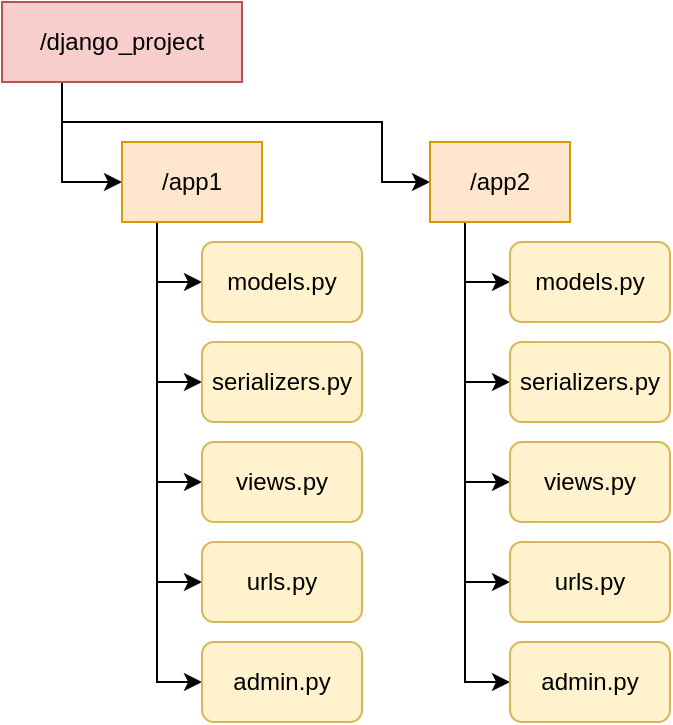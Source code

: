 <mxfile version="27.1.0">
  <diagram name="Page-1" id="dV4gOR_IBtZmmg_PkJwF">
    <mxGraphModel dx="1426" dy="758" grid="1" gridSize="10" guides="1" tooltips="1" connect="1" arrows="1" fold="1" page="1" pageScale="1" pageWidth="827" pageHeight="1169" math="0" shadow="0">
      <root>
        <mxCell id="0" />
        <mxCell id="1" parent="0" />
        <mxCell id="SCQOQ3xM6eZPDDU1Whtt-4" style="edgeStyle=orthogonalEdgeStyle;rounded=0;orthogonalLoop=1;jettySize=auto;html=1;exitX=0.25;exitY=1;exitDx=0;exitDy=0;entryX=0;entryY=0.5;entryDx=0;entryDy=0;" edge="1" parent="1" source="SCQOQ3xM6eZPDDU1Whtt-1" target="SCQOQ3xM6eZPDDU1Whtt-3">
          <mxGeometry relative="1" as="geometry" />
        </mxCell>
        <mxCell id="SCQOQ3xM6eZPDDU1Whtt-49" style="edgeStyle=orthogonalEdgeStyle;rounded=0;orthogonalLoop=1;jettySize=auto;html=1;exitX=0.25;exitY=1;exitDx=0;exitDy=0;entryX=0;entryY=0.5;entryDx=0;entryDy=0;" edge="1" parent="1" source="SCQOQ3xM6eZPDDU1Whtt-1" target="SCQOQ3xM6eZPDDU1Whtt-37">
          <mxGeometry relative="1" as="geometry">
            <Array as="points">
              <mxPoint x="230" y="100" />
              <mxPoint x="390" y="100" />
              <mxPoint x="390" y="130" />
            </Array>
          </mxGeometry>
        </mxCell>
        <mxCell id="SCQOQ3xM6eZPDDU1Whtt-1" value="/django_project" style="rounded=0;whiteSpace=wrap;html=1;fillColor=#f8cecc;strokeColor=#b85450;" vertex="1" parent="1">
          <mxGeometry x="200" y="40" width="120" height="40" as="geometry" />
        </mxCell>
        <mxCell id="SCQOQ3xM6eZPDDU1Whtt-30" style="edgeStyle=orthogonalEdgeStyle;rounded=0;orthogonalLoop=1;jettySize=auto;html=1;exitX=0.25;exitY=1;exitDx=0;exitDy=0;entryX=0;entryY=0.5;entryDx=0;entryDy=0;" edge="1" parent="1" source="SCQOQ3xM6eZPDDU1Whtt-3" target="SCQOQ3xM6eZPDDU1Whtt-7">
          <mxGeometry relative="1" as="geometry">
            <Array as="points">
              <mxPoint x="278" y="180" />
            </Array>
          </mxGeometry>
        </mxCell>
        <mxCell id="SCQOQ3xM6eZPDDU1Whtt-31" style="edgeStyle=orthogonalEdgeStyle;rounded=0;orthogonalLoop=1;jettySize=auto;html=1;exitX=0.25;exitY=1;exitDx=0;exitDy=0;entryX=0;entryY=0.5;entryDx=0;entryDy=0;" edge="1" parent="1" source="SCQOQ3xM6eZPDDU1Whtt-3" target="SCQOQ3xM6eZPDDU1Whtt-8">
          <mxGeometry relative="1" as="geometry" />
        </mxCell>
        <mxCell id="SCQOQ3xM6eZPDDU1Whtt-32" style="edgeStyle=orthogonalEdgeStyle;rounded=0;orthogonalLoop=1;jettySize=auto;html=1;exitX=0.25;exitY=1;exitDx=0;exitDy=0;entryX=0;entryY=0.5;entryDx=0;entryDy=0;" edge="1" parent="1" source="SCQOQ3xM6eZPDDU1Whtt-3" target="SCQOQ3xM6eZPDDU1Whtt-9">
          <mxGeometry relative="1" as="geometry" />
        </mxCell>
        <mxCell id="SCQOQ3xM6eZPDDU1Whtt-33" style="edgeStyle=orthogonalEdgeStyle;rounded=0;orthogonalLoop=1;jettySize=auto;html=1;exitX=0.25;exitY=1;exitDx=0;exitDy=0;entryX=0;entryY=0.5;entryDx=0;entryDy=0;" edge="1" parent="1" source="SCQOQ3xM6eZPDDU1Whtt-3" target="SCQOQ3xM6eZPDDU1Whtt-10">
          <mxGeometry relative="1" as="geometry" />
        </mxCell>
        <mxCell id="SCQOQ3xM6eZPDDU1Whtt-34" style="edgeStyle=orthogonalEdgeStyle;rounded=0;orthogonalLoop=1;jettySize=auto;html=1;exitX=0.25;exitY=1;exitDx=0;exitDy=0;entryX=0;entryY=0.5;entryDx=0;entryDy=0;" edge="1" parent="1" source="SCQOQ3xM6eZPDDU1Whtt-3" target="SCQOQ3xM6eZPDDU1Whtt-11">
          <mxGeometry relative="1" as="geometry" />
        </mxCell>
        <mxCell id="SCQOQ3xM6eZPDDU1Whtt-3" value="/app1" style="rounded=0;whiteSpace=wrap;html=1;fillColor=#ffe6cc;strokeColor=#d79b00;" vertex="1" parent="1">
          <mxGeometry x="260" y="110" width="70" height="40" as="geometry" />
        </mxCell>
        <mxCell id="SCQOQ3xM6eZPDDU1Whtt-7" value="models.py" style="rounded=1;whiteSpace=wrap;html=1;fillColor=#fff2cc;strokeColor=#d6b656;" vertex="1" parent="1">
          <mxGeometry x="300" y="160" width="80" height="40" as="geometry" />
        </mxCell>
        <mxCell id="SCQOQ3xM6eZPDDU1Whtt-8" value="serializers.py" style="rounded=1;whiteSpace=wrap;html=1;fillColor=#fff2cc;strokeColor=#d6b656;" vertex="1" parent="1">
          <mxGeometry x="300" y="210" width="80" height="40" as="geometry" />
        </mxCell>
        <mxCell id="SCQOQ3xM6eZPDDU1Whtt-9" value="views.py" style="rounded=1;whiteSpace=wrap;html=1;fillColor=#fff2cc;strokeColor=#d6b656;" vertex="1" parent="1">
          <mxGeometry x="300" y="260" width="80" height="40" as="geometry" />
        </mxCell>
        <mxCell id="SCQOQ3xM6eZPDDU1Whtt-10" value="urls.py" style="rounded=1;whiteSpace=wrap;html=1;fillColor=#fff2cc;strokeColor=#d6b656;" vertex="1" parent="1">
          <mxGeometry x="300" y="310" width="80" height="40" as="geometry" />
        </mxCell>
        <mxCell id="SCQOQ3xM6eZPDDU1Whtt-11" value="admin.py" style="rounded=1;whiteSpace=wrap;html=1;fillColor=#fff2cc;strokeColor=#d6b656;" vertex="1" parent="1">
          <mxGeometry x="300" y="360" width="80" height="40" as="geometry" />
        </mxCell>
        <mxCell id="SCQOQ3xM6eZPDDU1Whtt-51" style="edgeStyle=orthogonalEdgeStyle;rounded=0;orthogonalLoop=1;jettySize=auto;html=1;exitX=0.25;exitY=1;exitDx=0;exitDy=0;entryX=0;entryY=0.5;entryDx=0;entryDy=0;" edge="1" parent="1" source="SCQOQ3xM6eZPDDU1Whtt-37" target="SCQOQ3xM6eZPDDU1Whtt-42">
          <mxGeometry relative="1" as="geometry" />
        </mxCell>
        <mxCell id="SCQOQ3xM6eZPDDU1Whtt-52" style="edgeStyle=orthogonalEdgeStyle;rounded=0;orthogonalLoop=1;jettySize=auto;html=1;exitX=0.25;exitY=1;exitDx=0;exitDy=0;entryX=0;entryY=0.5;entryDx=0;entryDy=0;" edge="1" parent="1" source="SCQOQ3xM6eZPDDU1Whtt-37" target="SCQOQ3xM6eZPDDU1Whtt-41">
          <mxGeometry relative="1" as="geometry" />
        </mxCell>
        <mxCell id="SCQOQ3xM6eZPDDU1Whtt-53" style="edgeStyle=orthogonalEdgeStyle;rounded=0;orthogonalLoop=1;jettySize=auto;html=1;exitX=0.25;exitY=1;exitDx=0;exitDy=0;entryX=0;entryY=0.5;entryDx=0;entryDy=0;" edge="1" parent="1" source="SCQOQ3xM6eZPDDU1Whtt-37" target="SCQOQ3xM6eZPDDU1Whtt-40">
          <mxGeometry relative="1" as="geometry" />
        </mxCell>
        <mxCell id="SCQOQ3xM6eZPDDU1Whtt-54" style="edgeStyle=orthogonalEdgeStyle;rounded=0;orthogonalLoop=1;jettySize=auto;html=1;exitX=0.25;exitY=1;exitDx=0;exitDy=0;entryX=0;entryY=0.5;entryDx=0;entryDy=0;" edge="1" parent="1" source="SCQOQ3xM6eZPDDU1Whtt-37" target="SCQOQ3xM6eZPDDU1Whtt-39">
          <mxGeometry relative="1" as="geometry" />
        </mxCell>
        <mxCell id="SCQOQ3xM6eZPDDU1Whtt-55" style="edgeStyle=orthogonalEdgeStyle;rounded=0;orthogonalLoop=1;jettySize=auto;html=1;exitX=0.25;exitY=1;exitDx=0;exitDy=0;entryX=0;entryY=0.5;entryDx=0;entryDy=0;" edge="1" parent="1" source="SCQOQ3xM6eZPDDU1Whtt-37" target="SCQOQ3xM6eZPDDU1Whtt-38">
          <mxGeometry relative="1" as="geometry">
            <Array as="points">
              <mxPoint x="432" y="180" />
            </Array>
          </mxGeometry>
        </mxCell>
        <mxCell id="SCQOQ3xM6eZPDDU1Whtt-37" value="/app2" style="rounded=0;whiteSpace=wrap;html=1;fillColor=#ffe6cc;strokeColor=#d79b00;" vertex="1" parent="1">
          <mxGeometry x="414" y="110" width="70" height="40" as="geometry" />
        </mxCell>
        <mxCell id="SCQOQ3xM6eZPDDU1Whtt-38" value="models.py" style="rounded=1;whiteSpace=wrap;html=1;fillColor=#fff2cc;strokeColor=#d6b656;" vertex="1" parent="1">
          <mxGeometry x="454" y="160" width="80" height="40" as="geometry" />
        </mxCell>
        <mxCell id="SCQOQ3xM6eZPDDU1Whtt-39" value="serializers.py" style="rounded=1;whiteSpace=wrap;html=1;fillColor=#fff2cc;strokeColor=#d6b656;" vertex="1" parent="1">
          <mxGeometry x="454" y="210" width="80" height="40" as="geometry" />
        </mxCell>
        <mxCell id="SCQOQ3xM6eZPDDU1Whtt-40" value="views.py" style="rounded=1;whiteSpace=wrap;html=1;fillColor=#fff2cc;strokeColor=#d6b656;" vertex="1" parent="1">
          <mxGeometry x="454" y="260" width="80" height="40" as="geometry" />
        </mxCell>
        <mxCell id="SCQOQ3xM6eZPDDU1Whtt-41" value="urls.py" style="rounded=1;whiteSpace=wrap;html=1;fillColor=#fff2cc;strokeColor=#d6b656;" vertex="1" parent="1">
          <mxGeometry x="454" y="310" width="80" height="40" as="geometry" />
        </mxCell>
        <mxCell id="SCQOQ3xM6eZPDDU1Whtt-42" value="admin.py" style="rounded=1;whiteSpace=wrap;html=1;fillColor=#fff2cc;strokeColor=#d6b656;" vertex="1" parent="1">
          <mxGeometry x="454" y="360" width="80" height="40" as="geometry" />
        </mxCell>
      </root>
    </mxGraphModel>
  </diagram>
</mxfile>
